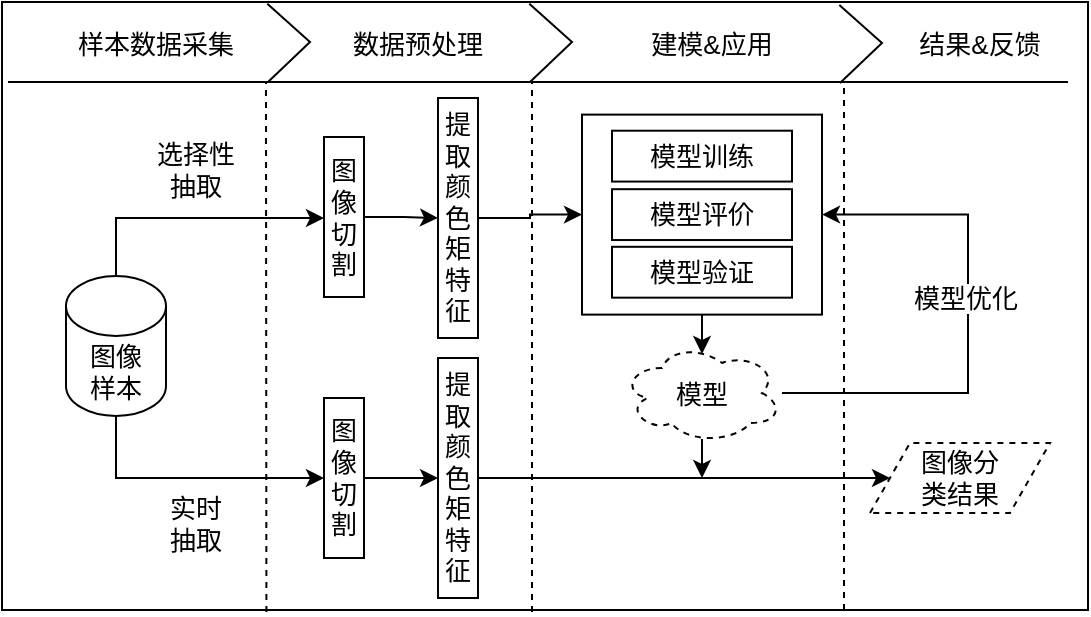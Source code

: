 <mxfile version="14.6.5" type="github">
  <diagram id="bOyRfrAFXQZ3nRiqvsmU" name="第 1 页">
    <mxGraphModel dx="1185" dy="635" grid="1" gridSize="10" guides="1" tooltips="1" connect="1" arrows="1" fold="1" page="1" pageScale="1" pageWidth="1169" pageHeight="827" math="0" shadow="0">
      <root>
        <mxCell id="0" />
        <mxCell id="1" parent="0" />
        <mxCell id="jNHXBOzTHl3YnxRky6Tm-2" value="" style="rounded=0;whiteSpace=wrap;html=1;fontSize=14;" vertex="1" parent="1">
          <mxGeometry x="77" y="110" width="543" height="304" as="geometry" />
        </mxCell>
        <mxCell id="jNHXBOzTHl3YnxRky6Tm-73" style="edgeStyle=orthogonalEdgeStyle;rounded=0;orthogonalLoop=1;jettySize=auto;html=1;" edge="1" parent="1" source="jNHXBOzTHl3YnxRky6Tm-8" target="jNHXBOzTHl3YnxRky6Tm-68">
          <mxGeometry relative="1" as="geometry">
            <Array as="points">
              <mxPoint x="134" y="218" />
            </Array>
          </mxGeometry>
        </mxCell>
        <mxCell id="jNHXBOzTHl3YnxRky6Tm-74" style="edgeStyle=orthogonalEdgeStyle;rounded=0;orthogonalLoop=1;jettySize=auto;html=1;" edge="1" parent="1" source="jNHXBOzTHl3YnxRky6Tm-8" target="jNHXBOzTHl3YnxRky6Tm-69">
          <mxGeometry relative="1" as="geometry">
            <Array as="points">
              <mxPoint x="134" y="348" />
            </Array>
          </mxGeometry>
        </mxCell>
        <mxCell id="jNHXBOzTHl3YnxRky6Tm-8" value="图像&lt;br&gt;样本" style="shape=cylinder3;whiteSpace=wrap;html=1;boundedLbl=1;backgroundOutline=1;size=15;fontSize=13;" vertex="1" parent="1">
          <mxGeometry x="109" y="247" width="50" height="70" as="geometry" />
        </mxCell>
        <mxCell id="jNHXBOzTHl3YnxRky6Tm-25" value="图像分&lt;br&gt;类结果" style="shape=parallelogram;perimeter=parallelogramPerimeter;whiteSpace=wrap;html=1;fixedSize=1;dashed=1;fontSize=13;" vertex="1" parent="1">
          <mxGeometry x="511" y="330.5" width="90" height="35" as="geometry" />
        </mxCell>
        <mxCell id="jNHXBOzTHl3YnxRky6Tm-28" value="实时&lt;br&gt;抽取" style="text;html=1;strokeColor=none;fillColor=none;align=center;verticalAlign=middle;whiteSpace=wrap;rounded=0;dashed=1;fontSize=13;" vertex="1" parent="1">
          <mxGeometry x="149" y="361" width="50" height="20" as="geometry" />
        </mxCell>
        <mxCell id="jNHXBOzTHl3YnxRky6Tm-29" value="选择性抽取" style="text;html=1;strokeColor=none;fillColor=none;align=center;verticalAlign=middle;whiteSpace=wrap;rounded=0;dashed=1;fontSize=13;" vertex="1" parent="1">
          <mxGeometry x="149" y="184" width="50" height="20" as="geometry" />
        </mxCell>
        <mxCell id="jNHXBOzTHl3YnxRky6Tm-30" value="" style="endArrow=none;dashed=1;html=1;fontSize=13;exitX=0.145;exitY=1.003;exitDx=0;exitDy=0;exitPerimeter=0;" edge="1" parent="1">
          <mxGeometry width="50" height="50" relative="1" as="geometry">
            <mxPoint x="209.2" y="414.96" as="sourcePoint" />
            <mxPoint x="209" y="150" as="targetPoint" />
          </mxGeometry>
        </mxCell>
        <mxCell id="jNHXBOzTHl3YnxRky6Tm-32" value="" style="endArrow=none;dashed=1;html=1;fontSize=13;exitX=0.145;exitY=1.003;exitDx=0;exitDy=0;exitPerimeter=0;" edge="1" parent="1">
          <mxGeometry width="50" height="50" relative="1" as="geometry">
            <mxPoint x="342" y="414.96" as="sourcePoint" />
            <mxPoint x="342" y="150" as="targetPoint" />
            <Array as="points">
              <mxPoint x="342" y="280" />
            </Array>
          </mxGeometry>
        </mxCell>
        <mxCell id="jNHXBOzTHl3YnxRky6Tm-33" value="" style="endArrow=none;dashed=1;html=1;fontSize=13;exitX=0.145;exitY=1.003;exitDx=0;exitDy=0;exitPerimeter=0;" edge="1" parent="1">
          <mxGeometry width="50" height="50" relative="1" as="geometry">
            <mxPoint x="498" y="413.96" as="sourcePoint" />
            <mxPoint x="498" y="150" as="targetPoint" />
          </mxGeometry>
        </mxCell>
        <mxCell id="jNHXBOzTHl3YnxRky6Tm-36" value="" style="endArrow=none;html=1;fontSize=13;" edge="1" parent="1">
          <mxGeometry width="50" height="50" relative="1" as="geometry">
            <mxPoint x="80" y="150" as="sourcePoint" />
            <mxPoint x="610" y="150" as="targetPoint" />
          </mxGeometry>
        </mxCell>
        <mxCell id="jNHXBOzTHl3YnxRky6Tm-37" value="" style="endArrow=none;html=1;fontSize=13;entryX=0.809;entryY=0.003;entryDx=0;entryDy=0;entryPerimeter=0;rounded=0;" edge="1" parent="1">
          <mxGeometry width="50" height="50" relative="1" as="geometry">
            <mxPoint x="496" y="150.54" as="sourcePoint" />
            <mxPoint x="495.66" y="111.452" as="targetPoint" />
            <Array as="points">
              <mxPoint x="517" y="130.54" />
            </Array>
          </mxGeometry>
        </mxCell>
        <mxCell id="jNHXBOzTHl3YnxRky6Tm-38" value="" style="endArrow=none;html=1;fontSize=13;entryX=0.809;entryY=0.003;entryDx=0;entryDy=0;entryPerimeter=0;rounded=0;" edge="1" parent="1">
          <mxGeometry width="50" height="50" relative="1" as="geometry">
            <mxPoint x="341" y="150" as="sourcePoint" />
            <mxPoint x="340.66" y="110.912" as="targetPoint" />
            <Array as="points">
              <mxPoint x="362" y="130" />
            </Array>
          </mxGeometry>
        </mxCell>
        <mxCell id="jNHXBOzTHl3YnxRky6Tm-40" value="" style="endArrow=none;html=1;fontSize=13;entryX=0.809;entryY=0.003;entryDx=0;entryDy=0;entryPerimeter=0;rounded=0;" edge="1" parent="1">
          <mxGeometry width="50" height="50" relative="1" as="geometry">
            <mxPoint x="210" y="150" as="sourcePoint" />
            <mxPoint x="209.66" y="110.912" as="targetPoint" />
            <Array as="points">
              <mxPoint x="231" y="130" />
            </Array>
          </mxGeometry>
        </mxCell>
        <mxCell id="jNHXBOzTHl3YnxRky6Tm-41" value="结果&amp;amp;反馈" style="text;html=1;strokeColor=none;fillColor=none;align=center;verticalAlign=middle;whiteSpace=wrap;rounded=0;labelBackgroundColor=#ffffff;fontSize=13;" vertex="1" parent="1">
          <mxGeometry x="531" y="121" width="70" height="20" as="geometry" />
        </mxCell>
        <mxCell id="jNHXBOzTHl3YnxRky6Tm-42" value="建模&amp;amp;应用" style="text;html=1;strokeColor=none;fillColor=none;align=center;verticalAlign=middle;whiteSpace=wrap;rounded=0;labelBackgroundColor=#ffffff;fontSize=13;" vertex="1" parent="1">
          <mxGeometry x="387" y="121" width="90" height="20" as="geometry" />
        </mxCell>
        <mxCell id="jNHXBOzTHl3YnxRky6Tm-43" value="数据预处理" style="text;html=1;strokeColor=none;fillColor=none;align=center;verticalAlign=middle;whiteSpace=wrap;rounded=0;labelBackgroundColor=#ffffff;fontSize=13;" vertex="1" parent="1">
          <mxGeometry x="240" y="121" width="90" height="20" as="geometry" />
        </mxCell>
        <mxCell id="jNHXBOzTHl3YnxRky6Tm-45" value="样本数据采集" style="text;html=1;strokeColor=none;fillColor=none;align=center;verticalAlign=middle;whiteSpace=wrap;rounded=0;labelBackgroundColor=#ffffff;fontSize=13;" vertex="1" parent="1">
          <mxGeometry x="109" y="121" width="90" height="20" as="geometry" />
        </mxCell>
        <mxCell id="jNHXBOzTHl3YnxRky6Tm-83" style="edgeStyle=orthogonalEdgeStyle;rounded=0;orthogonalLoop=1;jettySize=auto;html=1;entryX=1;entryY=0.5;entryDx=0;entryDy=0;" edge="1" parent="1" source="jNHXBOzTHl3YnxRky6Tm-47" target="jNHXBOzTHl3YnxRky6Tm-48">
          <mxGeometry relative="1" as="geometry">
            <Array as="points">
              <mxPoint x="560" y="306" />
              <mxPoint x="560" y="216" />
            </Array>
          </mxGeometry>
        </mxCell>
        <mxCell id="jNHXBOzTHl3YnxRky6Tm-84" style="edgeStyle=orthogonalEdgeStyle;rounded=0;orthogonalLoop=1;jettySize=auto;html=1;" edge="1" parent="1">
          <mxGeometry relative="1" as="geometry">
            <mxPoint x="427" y="348" as="targetPoint" />
            <mxPoint x="427" y="328.5" as="sourcePoint" />
          </mxGeometry>
        </mxCell>
        <mxCell id="jNHXBOzTHl3YnxRky6Tm-47" value="模型" style="ellipse;shape=cloud;whiteSpace=wrap;html=1;dashed=1;fontSize=13;" vertex="1" parent="1">
          <mxGeometry x="387" y="280.5" width="80" height="50" as="geometry" />
        </mxCell>
        <mxCell id="jNHXBOzTHl3YnxRky6Tm-35" value="模型优化" style="text;html=1;strokeColor=none;fillColor=none;align=center;verticalAlign=middle;whiteSpace=wrap;rounded=0;fontSize=13;labelBackgroundColor=#ffffff;" vertex="1" parent="1">
          <mxGeometry x="517" y="248" width="84" height="20" as="geometry" />
        </mxCell>
        <mxCell id="jNHXBOzTHl3YnxRky6Tm-77" style="edgeStyle=orthogonalEdgeStyle;rounded=0;orthogonalLoop=1;jettySize=auto;html=1;entryX=0;entryY=0.5;entryDx=0;entryDy=0;" edge="1" parent="1" source="jNHXBOzTHl3YnxRky6Tm-53" target="jNHXBOzTHl3YnxRky6Tm-48">
          <mxGeometry relative="1" as="geometry" />
        </mxCell>
        <mxCell id="jNHXBOzTHl3YnxRky6Tm-53" value="提取颜色矩特征" style="rounded=0;whiteSpace=wrap;html=1;horizontal=1;fontSize=13;" vertex="1" parent="1">
          <mxGeometry x="295" y="158" width="20" height="120" as="geometry" />
        </mxCell>
        <mxCell id="jNHXBOzTHl3YnxRky6Tm-78" style="edgeStyle=orthogonalEdgeStyle;rounded=0;orthogonalLoop=1;jettySize=auto;html=1;entryX=0;entryY=0.5;entryDx=0;entryDy=0;" edge="1" parent="1" source="jNHXBOzTHl3YnxRky6Tm-55" target="jNHXBOzTHl3YnxRky6Tm-25">
          <mxGeometry relative="1" as="geometry" />
        </mxCell>
        <mxCell id="jNHXBOzTHl3YnxRky6Tm-55" value="提取颜色矩特征" style="rounded=0;whiteSpace=wrap;html=1;horizontal=1;fontSize=13;" vertex="1" parent="1">
          <mxGeometry x="295" y="288" width="20" height="120" as="geometry" />
        </mxCell>
        <mxCell id="jNHXBOzTHl3YnxRky6Tm-64" value="" style="group" vertex="1" connectable="0" parent="1">
          <mxGeometry x="367" y="168" width="120" height="100" as="geometry" />
        </mxCell>
        <mxCell id="jNHXBOzTHl3YnxRky6Tm-48" value="" style="rounded=0;whiteSpace=wrap;html=1;" vertex="1" parent="jNHXBOzTHl3YnxRky6Tm-64">
          <mxGeometry y="-1.695" width="120" height="100" as="geometry" />
        </mxCell>
        <mxCell id="jNHXBOzTHl3YnxRky6Tm-63" value="" style="group" vertex="1" connectable="0" parent="jNHXBOzTHl3YnxRky6Tm-64">
          <mxGeometry x="15" y="6.356" width="90" height="83.475" as="geometry" />
        </mxCell>
        <mxCell id="jNHXBOzTHl3YnxRky6Tm-17" value="模型训练" style="rounded=0;whiteSpace=wrap;html=1;fontSize=13;" vertex="1" parent="jNHXBOzTHl3YnxRky6Tm-63">
          <mxGeometry width="90" height="25.424" as="geometry" />
        </mxCell>
        <mxCell id="jNHXBOzTHl3YnxRky6Tm-21" value="模型评价" style="rounded=0;whiteSpace=wrap;html=1;fontSize=13;" vertex="1" parent="jNHXBOzTHl3YnxRky6Tm-63">
          <mxGeometry y="29.237" width="90" height="25.424" as="geometry" />
        </mxCell>
        <mxCell id="jNHXBOzTHl3YnxRky6Tm-23" value="模型验证" style="rounded=0;whiteSpace=wrap;html=1;fontSize=13;" vertex="1" parent="jNHXBOzTHl3YnxRky6Tm-63">
          <mxGeometry y="58.051" width="90" height="25.424" as="geometry" />
        </mxCell>
        <mxCell id="jNHXBOzTHl3YnxRky6Tm-75" value="" style="edgeStyle=orthogonalEdgeStyle;rounded=0;orthogonalLoop=1;jettySize=auto;html=1;" edge="1" parent="1" source="jNHXBOzTHl3YnxRky6Tm-68" target="jNHXBOzTHl3YnxRky6Tm-53">
          <mxGeometry relative="1" as="geometry" />
        </mxCell>
        <mxCell id="jNHXBOzTHl3YnxRky6Tm-68" value="图像切割" style="rounded=0;whiteSpace=wrap;html=1;horizontal=1;fontSize=13;" vertex="1" parent="1">
          <mxGeometry x="238" y="177.5" width="20" height="80" as="geometry" />
        </mxCell>
        <mxCell id="jNHXBOzTHl3YnxRky6Tm-76" value="" style="edgeStyle=orthogonalEdgeStyle;rounded=0;orthogonalLoop=1;jettySize=auto;html=1;" edge="1" parent="1" source="jNHXBOzTHl3YnxRky6Tm-69" target="jNHXBOzTHl3YnxRky6Tm-55">
          <mxGeometry relative="1" as="geometry" />
        </mxCell>
        <mxCell id="jNHXBOzTHl3YnxRky6Tm-69" value="图像切割" style="rounded=0;whiteSpace=wrap;html=1;fontSize=13;" vertex="1" parent="1">
          <mxGeometry x="238" y="308" width="20" height="80" as="geometry" />
        </mxCell>
        <mxCell id="jNHXBOzTHl3YnxRky6Tm-81" style="edgeStyle=orthogonalEdgeStyle;rounded=0;orthogonalLoop=1;jettySize=auto;html=1;" edge="1" parent="1" source="jNHXBOzTHl3YnxRky6Tm-48">
          <mxGeometry relative="1" as="geometry">
            <mxPoint x="427" y="286" as="targetPoint" />
            <Array as="points">
              <mxPoint x="427" y="286" />
              <mxPoint x="427" y="286" />
            </Array>
          </mxGeometry>
        </mxCell>
      </root>
    </mxGraphModel>
  </diagram>
</mxfile>
